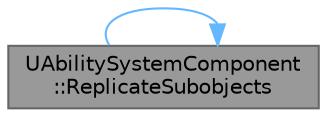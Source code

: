 digraph "UAbilitySystemComponent::ReplicateSubobjects"
{
 // INTERACTIVE_SVG=YES
 // LATEX_PDF_SIZE
  bgcolor="transparent";
  edge [fontname=Helvetica,fontsize=10,labelfontname=Helvetica,labelfontsize=10];
  node [fontname=Helvetica,fontsize=10,shape=box,height=0.2,width=0.4];
  rankdir="LR";
  Node1 [id="Node000001",label="UAbilitySystemComponent\l::ReplicateSubobjects",height=0.2,width=0.4,color="gray40", fillcolor="grey60", style="filled", fontcolor="black",tooltip="Allows a component to replicate other subobject on the actor."];
  Node1 -> Node1 [id="edge1_Node000001_Node000001",color="steelblue1",style="solid",tooltip=" "];
}
